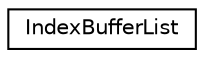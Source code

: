 digraph "Graphical Class Hierarchy"
{
  edge [fontname="Helvetica",fontsize="10",labelfontname="Helvetica",labelfontsize="10"];
  node [fontname="Helvetica",fontsize="10",shape=record];
  rankdir="LR";
  Node1 [label="IndexBufferList",height=0.2,width=0.4,color="black", fillcolor="white", style="filled",URL="$struct_index_buffer_list.html"];
}
